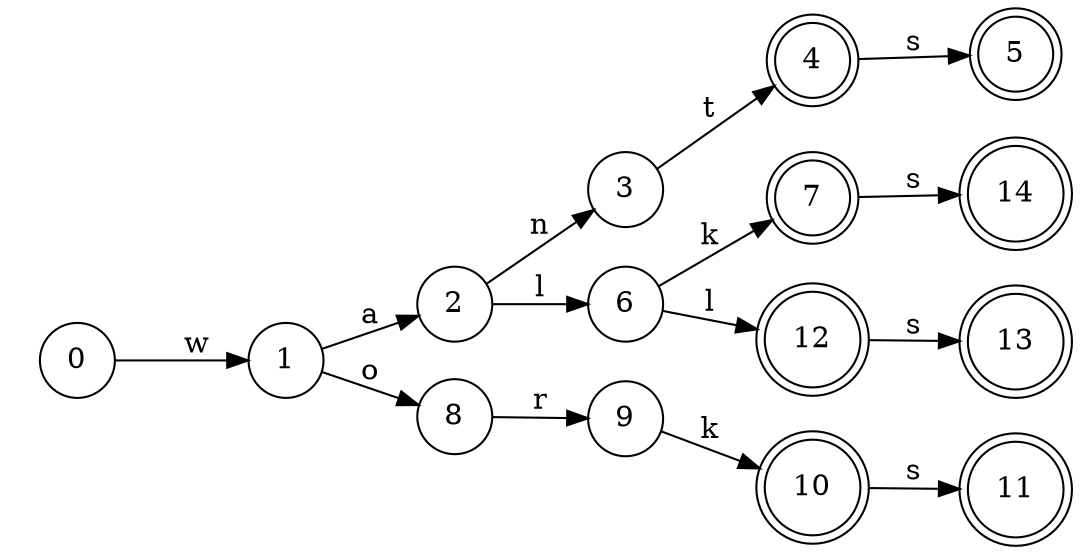 digraph {
  rankdir = LR;
  start[style=invis];
  node[shape=circle];
  0 -> 1 [label="w"];
  1 -> 2 [label="a"];
  2 -> 3 [label="n"];
  3 -> 4 [label="t"];
  4 -> 5 [label="s"];
  2 -> 6 [label="l"];
  6 -> 7 [label="k"];
  1 -> 8 [label="o"];
  8 -> 9 [label="r"];
  9 -> 10 [label="k"];
  10 -> 11 [label="s"];
  6 -> 12 [label="l"];
  12 -> 13 [label="s"];
  7 -> 14 [label="s"];
  4 [shape=doublecircle];
  5 [shape=doublecircle];
  7 [shape=doublecircle];
  10 [shape=doublecircle];
  11 [shape=doublecircle];
  12 [shape=doublecircle];
  13 [shape=doublecircle];
  14 [shape=doublecircle];
}
